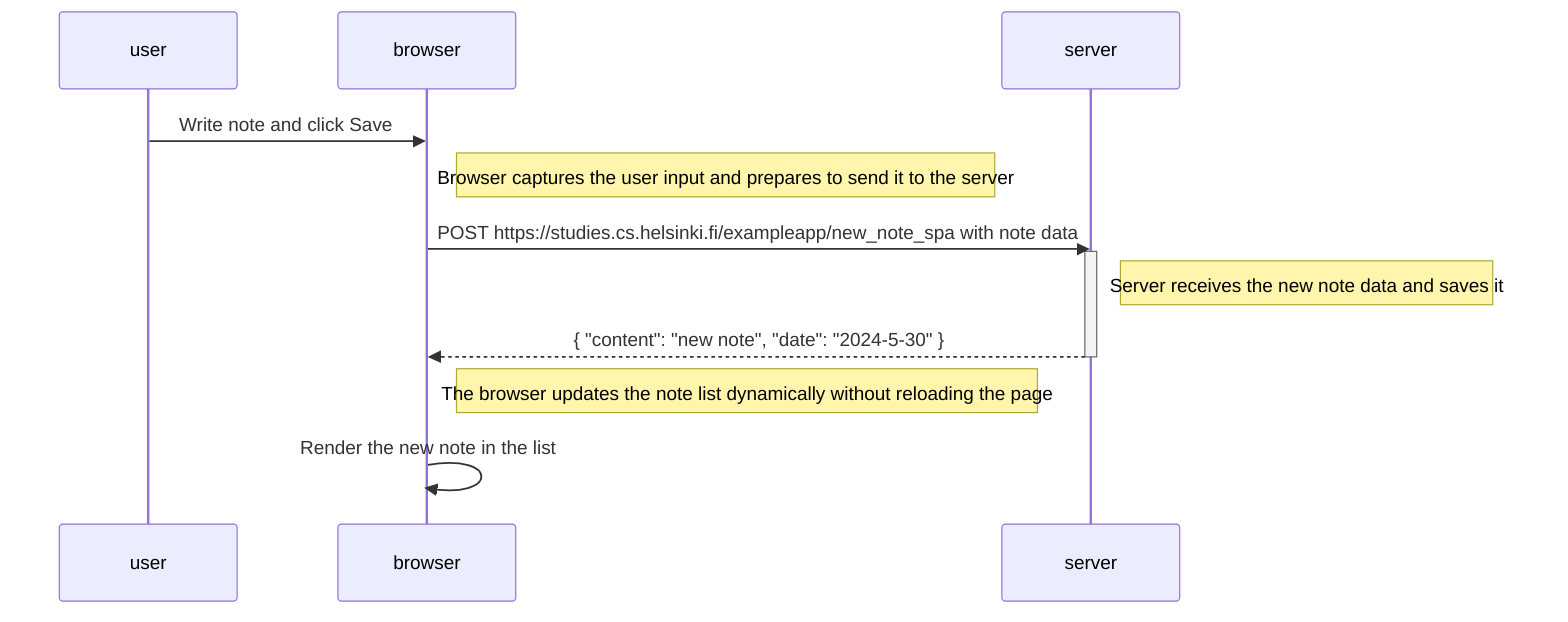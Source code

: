 sequenceDiagram
    participant user
    participant browser
    participant server
 
    user->>browser: Write note and click Save
    Note right of browser: Browser captures the user input and prepares to send it to the server
 
    browser->>server: POST https://studies.cs.helsinki.fi/exampleapp/new_note_spa with note data
    activate server
    Note right of server: Server receives the new note data and saves it
    server-->>browser: { "content": "new note", "date": "2024-5-30" }
    deactivate server
 
    Note right of browser: The browser updates the note list dynamically without reloading the page
    browser->>browser: Render the new note in the list